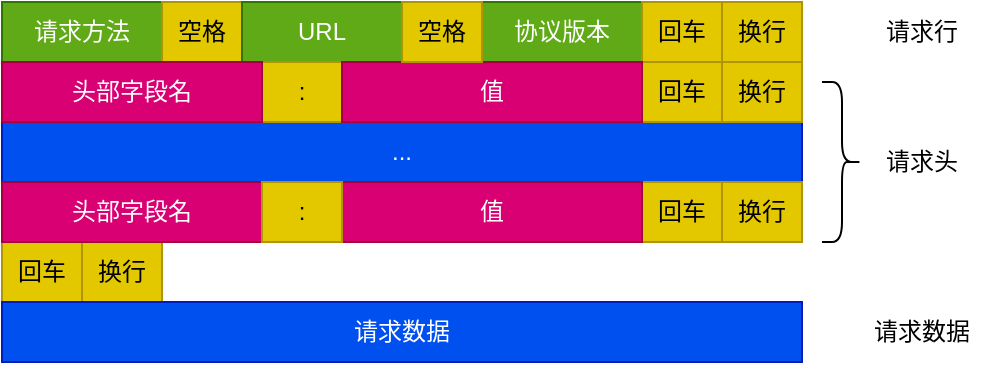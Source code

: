 <mxfile version="20.8.16" type="device" pages="4"><diagram name="请求报文结构" id="0Qkl0ig2YtH_kZS7vcyK"><mxGraphModel dx="2892" dy="1244" grid="1" gridSize="10" guides="1" tooltips="1" connect="1" arrows="1" fold="1" page="1" pageScale="1" pageWidth="827" pageHeight="1169" math="0" shadow="0"><root><mxCell id="0"/><mxCell id="1" parent="0"/><mxCell id="LO5Y3UwryaPDF3b4LERU-1" value="请求方法" style="rounded=0;whiteSpace=wrap;html=1;fillColor=#60a917;strokeColor=#2D7600;fontColor=#ffffff;" parent="1" vertex="1"><mxGeometry x="150" y="310" width="80" height="30" as="geometry"/></mxCell><mxCell id="LO5Y3UwryaPDF3b4LERU-2" value="头部字段名" style="rounded=0;whiteSpace=wrap;html=1;" parent="1" vertex="1"><mxGeometry x="150" y="340" width="120" height="30" as="geometry"/></mxCell><mxCell id="LO5Y3UwryaPDF3b4LERU-3" value="..." style="rounded=0;whiteSpace=wrap;html=1;fillColor=#0050ef;fontColor=#ffffff;strokeColor=#001DBC;" parent="1" vertex="1"><mxGeometry x="150" y="370" width="400" height="30" as="geometry"/></mxCell><mxCell id="LO5Y3UwryaPDF3b4LERU-4" value="头部字段名" style="rounded=0;whiteSpace=wrap;html=1;" parent="1" vertex="1"><mxGeometry x="150" y="400" width="120" height="30" as="geometry"/></mxCell><mxCell id="LO5Y3UwryaPDF3b4LERU-5" value="回车" style="rounded=0;whiteSpace=wrap;html=1;fillColor=#e3c800;strokeColor=#B09500;fontColor=#000000;" parent="1" vertex="1"><mxGeometry x="150" y="430" width="40" height="30" as="geometry"/></mxCell><mxCell id="LO5Y3UwryaPDF3b4LERU-7" value="换行" style="rounded=0;whiteSpace=wrap;html=1;fillColor=#e3c800;strokeColor=#B09500;fontColor=#000000;" parent="1" vertex="1"><mxGeometry x="190" y="430" width="40" height="30" as="geometry"/></mxCell><mxCell id="LO5Y3UwryaPDF3b4LERU-8" value="空格" style="rounded=0;whiteSpace=wrap;html=1;fillColor=#e3c800;strokeColor=#B09500;fontColor=#000000;" parent="1" vertex="1"><mxGeometry x="230" y="310" width="40" height="30" as="geometry"/></mxCell><mxCell id="LO5Y3UwryaPDF3b4LERU-9" value="URL" style="rounded=0;whiteSpace=wrap;html=1;fillColor=#60a917;strokeColor=#2D7600;fontColor=#ffffff;" parent="1" vertex="1"><mxGeometry x="270" y="310" width="80" height="30" as="geometry"/></mxCell><mxCell id="LO5Y3UwryaPDF3b4LERU-10" value="协议版本" style="rounded=0;whiteSpace=wrap;html=1;fillColor=#60a917;strokeColor=#2D7600;fontColor=#ffffff;" parent="1" vertex="1"><mxGeometry x="390" y="310" width="80" height="30" as="geometry"/></mxCell><mxCell id="LO5Y3UwryaPDF3b4LERU-11" value="回车" style="rounded=0;whiteSpace=wrap;html=1;fillColor=#e3c800;strokeColor=#B09500;fontColor=#000000;" parent="1" vertex="1"><mxGeometry x="470" y="310" width="40" height="30" as="geometry"/></mxCell><mxCell id="LO5Y3UwryaPDF3b4LERU-12" value="换行" style="rounded=0;whiteSpace=wrap;html=1;fillColor=#e3c800;strokeColor=#B09500;fontColor=#000000;" parent="1" vertex="1"><mxGeometry x="510" y="310" width="40" height="30" as="geometry"/></mxCell><mxCell id="LO5Y3UwryaPDF3b4LERU-13" value="回车" style="rounded=0;whiteSpace=wrap;html=1;fillColor=#e3c800;strokeColor=#B09500;fontColor=#000000;" parent="1" vertex="1"><mxGeometry x="470" y="340" width="40" height="30" as="geometry"/></mxCell><mxCell id="LO5Y3UwryaPDF3b4LERU-14" value="换行" style="rounded=0;whiteSpace=wrap;html=1;fillColor=#e3c800;strokeColor=#B09500;fontColor=#000000;" parent="1" vertex="1"><mxGeometry x="510" y="340" width="40" height="30" as="geometry"/></mxCell><mxCell id="LO5Y3UwryaPDF3b4LERU-15" value="回车" style="rounded=0;whiteSpace=wrap;html=1;fillColor=#e3c800;strokeColor=#B09500;fontColor=#000000;" parent="1" vertex="1"><mxGeometry x="470" y="400" width="40" height="30" as="geometry"/></mxCell><mxCell id="LO5Y3UwryaPDF3b4LERU-16" value="换行" style="rounded=0;whiteSpace=wrap;html=1;fillColor=#e3c800;strokeColor=#B09500;fontColor=#000000;" parent="1" vertex="1"><mxGeometry x="510" y="400" width="40" height="30" as="geometry"/></mxCell><mxCell id="LO5Y3UwryaPDF3b4LERU-17" value=":" style="rounded=0;whiteSpace=wrap;html=1;fillColor=#e3c800;fontColor=#000000;strokeColor=#B09500;" parent="1" vertex="1"><mxGeometry x="280" y="340" width="40" height="30" as="geometry"/></mxCell><mxCell id="LO5Y3UwryaPDF3b4LERU-20" value="值" style="rounded=0;whiteSpace=wrap;html=1;fillColor=#d80073;fontColor=#ffffff;strokeColor=#A50040;" parent="1" vertex="1"><mxGeometry x="320" y="400" width="150" height="30" as="geometry"/></mxCell><mxCell id="LO5Y3UwryaPDF3b4LERU-23" value="" style="shape=curlyBracket;whiteSpace=wrap;html=1;rounded=1;flipH=1;labelPosition=right;verticalLabelPosition=middle;align=left;verticalAlign=middle;" parent="1" vertex="1"><mxGeometry x="560" y="350" width="20" height="80" as="geometry"/></mxCell><mxCell id="LO5Y3UwryaPDF3b4LERU-24" value="请求行" style="text;strokeColor=none;align=center;fillColor=none;html=1;verticalAlign=middle;whiteSpace=wrap;rounded=0;" parent="1" vertex="1"><mxGeometry x="580" y="310" width="60" height="30" as="geometry"/></mxCell><mxCell id="LO5Y3UwryaPDF3b4LERU-25" value="请求头" style="text;strokeColor=none;align=center;fillColor=none;html=1;verticalAlign=middle;whiteSpace=wrap;rounded=0;" parent="1" vertex="1"><mxGeometry x="580" y="375" width="60" height="30" as="geometry"/></mxCell><mxCell id="LO5Y3UwryaPDF3b4LERU-26" value="请求数据" style="text;strokeColor=none;align=center;fillColor=none;html=1;verticalAlign=middle;whiteSpace=wrap;rounded=0;" parent="1" vertex="1"><mxGeometry x="580" y="460" width="60" height="30" as="geometry"/></mxCell><mxCell id="LO5Y3UwryaPDF3b4LERU-27" value="头部字段名" style="rounded=0;whiteSpace=wrap;html=1;fillColor=#d80073;fontColor=#ffffff;strokeColor=#A50040;" parent="1" vertex="1"><mxGeometry x="150" y="340" width="130" height="30" as="geometry"/></mxCell><mxCell id="LO5Y3UwryaPDF3b4LERU-28" value="头部字段名" style="rounded=0;whiteSpace=wrap;html=1;fillColor=#d80073;fontColor=#ffffff;strokeColor=#A50040;" parent="1" vertex="1"><mxGeometry x="150" y="400" width="130" height="30" as="geometry"/></mxCell><mxCell id="LO5Y3UwryaPDF3b4LERU-29" value="值" style="rounded=0;whiteSpace=wrap;html=1;fillColor=#d80073;fontColor=#ffffff;strokeColor=#A50040;" parent="1" vertex="1"><mxGeometry x="320" y="340" width="150" height="30" as="geometry"/></mxCell><mxCell id="LO5Y3UwryaPDF3b4LERU-34" value="请求数据" style="rounded=0;whiteSpace=wrap;html=1;fillColor=#0050ef;fontColor=#ffffff;strokeColor=#001DBC;" parent="1" vertex="1"><mxGeometry x="150" y="460" width="400" height="30" as="geometry"/></mxCell><mxCell id="LO5Y3UwryaPDF3b4LERU-35" value=":" style="rounded=0;whiteSpace=wrap;html=1;fillColor=#e3c800;fontColor=#000000;strokeColor=#B09500;" parent="1" vertex="1"><mxGeometry x="280" y="400" width="40" height="30" as="geometry"/></mxCell><mxCell id="y84KeA1ctpx-a8tgvJAa-1" value="空格" style="rounded=0;whiteSpace=wrap;html=1;fillColor=#e3c800;strokeColor=#B09500;fontColor=#000000;" parent="1" vertex="1"><mxGeometry x="350" y="310" width="40" height="30" as="geometry"/></mxCell></root></mxGraphModel></diagram><diagram id="SXwuMp-C3Y8XW5TmbAU_" name="响应报文结构"><mxGraphModel dx="2892" dy="1244" grid="1" gridSize="10" guides="1" tooltips="1" connect="1" arrows="1" fold="1" page="1" pageScale="1" pageWidth="827" pageHeight="1169" math="0" shadow="0"><root><mxCell id="0"/><mxCell id="1" parent="0"/><mxCell id="DX75Oa1QNK6AtsqqJjfp-1" value="版本" style="rounded=0;whiteSpace=wrap;html=1;fillColor=#60a917;strokeColor=#2D7600;fontColor=#ffffff;" parent="1" vertex="1"><mxGeometry x="150" y="310" width="80" height="30" as="geometry"/></mxCell><mxCell id="DX75Oa1QNK6AtsqqJjfp-3" value="..." style="rounded=0;whiteSpace=wrap;html=1;fillColor=#0050ef;fontColor=#ffffff;strokeColor=#001DBC;" parent="1" vertex="1"><mxGeometry x="150" y="370" width="400" height="30" as="geometry"/></mxCell><mxCell id="DX75Oa1QNK6AtsqqJjfp-5" value="回车" style="rounded=0;whiteSpace=wrap;html=1;fillColor=#e3c800;fontColor=#000000;strokeColor=#B09500;" parent="1" vertex="1"><mxGeometry x="150" y="430" width="40" height="30" as="geometry"/></mxCell><mxCell id="DX75Oa1QNK6AtsqqJjfp-6" value="请求数据" style="rounded=0;whiteSpace=wrap;html=1;" parent="1" vertex="1"><mxGeometry x="150" y="460" width="390" height="30" as="geometry"/></mxCell><mxCell id="DX75Oa1QNK6AtsqqJjfp-7" value="换行" style="rounded=0;whiteSpace=wrap;html=1;fillColor=#e3c800;fontColor=#000000;strokeColor=#B09500;" parent="1" vertex="1"><mxGeometry x="190" y="430" width="40" height="30" as="geometry"/></mxCell><mxCell id="DX75Oa1QNK6AtsqqJjfp-8" value="空格" style="rounded=0;whiteSpace=wrap;html=1;fillColor=#e3c800;fontColor=#000000;strokeColor=#B09500;" parent="1" vertex="1"><mxGeometry x="230" y="310" width="40" height="30" as="geometry"/></mxCell><mxCell id="DX75Oa1QNK6AtsqqJjfp-9" value="状态码" style="rounded=0;whiteSpace=wrap;html=1;fillColor=#60a917;strokeColor=#2D7600;fontColor=#ffffff;" parent="1" vertex="1"><mxGeometry x="270" y="310" width="80" height="30" as="geometry"/></mxCell><mxCell id="DX75Oa1QNK6AtsqqJjfp-10" value="短语" style="rounded=0;whiteSpace=wrap;html=1;fillColor=#60a917;strokeColor=#2D7600;fontColor=#ffffff;" parent="1" vertex="1"><mxGeometry x="390" y="310" width="80" height="30" as="geometry"/></mxCell><mxCell id="DX75Oa1QNK6AtsqqJjfp-11" value="回车" style="rounded=0;whiteSpace=wrap;html=1;fillColor=#e3c800;fontColor=#000000;strokeColor=#B09500;" parent="1" vertex="1"><mxGeometry x="470" y="310" width="40" height="30" as="geometry"/></mxCell><mxCell id="DX75Oa1QNK6AtsqqJjfp-12" value="换行" style="rounded=0;whiteSpace=wrap;html=1;fillColor=#e3c800;fontColor=#000000;strokeColor=#B09500;" parent="1" vertex="1"><mxGeometry x="510" y="310" width="40" height="30" as="geometry"/></mxCell><mxCell id="DX75Oa1QNK6AtsqqJjfp-13" value="回车" style="rounded=0;whiteSpace=wrap;html=1;fillColor=#e3c800;fontColor=#000000;strokeColor=#B09500;" parent="1" vertex="1"><mxGeometry x="470" y="340" width="40" height="30" as="geometry"/></mxCell><mxCell id="DX75Oa1QNK6AtsqqJjfp-15" value="回车" style="rounded=0;whiteSpace=wrap;html=1;fillColor=#e3c800;fontColor=#000000;strokeColor=#B09500;" parent="1" vertex="1"><mxGeometry x="470" y="400" width="40" height="30" as="geometry"/></mxCell><mxCell id="DX75Oa1QNK6AtsqqJjfp-20" value="值" style="rounded=0;whiteSpace=wrap;html=1;fillColor=#d80073;fontColor=#ffffff;strokeColor=#A50040;" parent="1" vertex="1"><mxGeometry x="340" y="400" width="130" height="30" as="geometry"/></mxCell><mxCell id="DX75Oa1QNK6AtsqqJjfp-21" value="" style="shape=curlyBracket;whiteSpace=wrap;html=1;rounded=1;flipH=1;labelPosition=right;verticalLabelPosition=middle;align=left;verticalAlign=middle;" parent="1" vertex="1"><mxGeometry x="560" y="340" width="20" height="90" as="geometry"/></mxCell><mxCell id="DX75Oa1QNK6AtsqqJjfp-22" value="状态行" style="text;strokeColor=none;align=center;fillColor=none;html=1;verticalAlign=middle;whiteSpace=wrap;rounded=0;" parent="1" vertex="1"><mxGeometry x="580" y="310" width="60" height="30" as="geometry"/></mxCell><mxCell id="DX75Oa1QNK6AtsqqJjfp-23" value="响应头" style="text;strokeColor=none;align=center;fillColor=none;html=1;verticalAlign=middle;whiteSpace=wrap;rounded=0;" parent="1" vertex="1"><mxGeometry x="580" y="370" width="60" height="30" as="geometry"/></mxCell><mxCell id="DX75Oa1QNK6AtsqqJjfp-24" value="响应数据" style="text;strokeColor=none;align=center;fillColor=none;html=1;verticalAlign=middle;whiteSpace=wrap;rounded=0;" parent="1" vertex="1"><mxGeometry x="580" y="460" width="60" height="30" as="geometry"/></mxCell><mxCell id="DX75Oa1QNK6AtsqqJjfp-25" value="头部字段名" style="rounded=0;whiteSpace=wrap;html=1;fillColor=#d80073;fontColor=#ffffff;strokeColor=#A50040;" parent="1" vertex="1"><mxGeometry x="150" y="340" width="150" height="30" as="geometry"/></mxCell><mxCell id="DX75Oa1QNK6AtsqqJjfp-26" value="头部字段名" style="rounded=0;whiteSpace=wrap;html=1;fillColor=#d80073;fontColor=#ffffff;strokeColor=#A50040;" parent="1" vertex="1"><mxGeometry x="150" y="400" width="150" height="30" as="geometry"/></mxCell><mxCell id="DX75Oa1QNK6AtsqqJjfp-27" value="值" style="rounded=0;whiteSpace=wrap;html=1;fillColor=#d80073;fontColor=#ffffff;strokeColor=#A50040;" parent="1" vertex="1"><mxGeometry x="340" y="340" width="130" height="30" as="geometry"/></mxCell><mxCell id="DX75Oa1QNK6AtsqqJjfp-28" value="请求数据" style="rounded=0;whiteSpace=wrap;html=1;" parent="1" vertex="1"><mxGeometry x="150" y="460" width="390" height="30" as="geometry"/></mxCell><mxCell id="DX75Oa1QNK6AtsqqJjfp-29" value="请求数据" style="rounded=0;whiteSpace=wrap;html=1;" parent="1" vertex="1"><mxGeometry x="150" y="460" width="390" height="30" as="geometry"/></mxCell><mxCell id="DX75Oa1QNK6AtsqqJjfp-30" value="响应数据" style="rounded=0;whiteSpace=wrap;html=1;fillColor=#0050ef;fontColor=#ffffff;strokeColor=#001DBC;" parent="1" vertex="1"><mxGeometry x="150" y="460" width="400" height="30" as="geometry"/></mxCell><mxCell id="DX75Oa1QNK6AtsqqJjfp-31" value=":" style="rounded=0;whiteSpace=wrap;html=1;fillColor=#e3c800;fontColor=#000000;strokeColor=#B09500;" parent="1" vertex="1"><mxGeometry x="300" y="340" width="40" height="30" as="geometry"/></mxCell><mxCell id="DX75Oa1QNK6AtsqqJjfp-32" value="空格" style="rounded=0;whiteSpace=wrap;html=1;fillColor=#e3c800;fontColor=#000000;strokeColor=#B09500;" parent="1" vertex="1"><mxGeometry x="350" y="310" width="40" height="30" as="geometry"/></mxCell><mxCell id="vbwHGHe8Hdhmr8EQ_-Lq-5" value=":" style="rounded=0;whiteSpace=wrap;html=1;fillColor=#e3c800;fontColor=#000000;strokeColor=#B09500;" vertex="1" parent="1"><mxGeometry x="300" y="400" width="40" height="30" as="geometry"/></mxCell><mxCell id="vbwHGHe8Hdhmr8EQ_-Lq-6" value="换行" style="rounded=0;whiteSpace=wrap;html=1;fillColor=#e3c800;fontColor=#000000;strokeColor=#B09500;" vertex="1" parent="1"><mxGeometry x="510" y="340" width="40" height="30" as="geometry"/></mxCell><mxCell id="vbwHGHe8Hdhmr8EQ_-Lq-9" value="换行" style="rounded=0;whiteSpace=wrap;html=1;fillColor=#e3c800;fontColor=#000000;strokeColor=#B09500;" vertex="1" parent="1"><mxGeometry x="510" y="400" width="40" height="30" as="geometry"/></mxCell></root></mxGraphModel></diagram><diagram id="M72B-FF4gluJ0BrHsWmk" name="Http通讯流程"><mxGraphModel dx="2892" dy="1244" grid="1" gridSize="10" guides="1" tooltips="1" connect="1" arrows="1" fold="1" page="1" pageScale="1" pageWidth="827" pageHeight="1169" math="0" shadow="0"><root><mxCell id="0"/><mxCell id="1" parent="0"/><mxCell id="FZVslqaZ-pu-OiAp4MbL-1" value="Web Browser&lt;br&gt;Html、Css、Javascript..." style="rounded=1;whiteSpace=wrap;html=1;" parent="1" vertex="1"><mxGeometry x="360" y="410" width="150" height="60" as="geometry"/></mxCell><mxCell id="FZVslqaZ-pu-OiAp4MbL-2" value="Http Server&lt;br&gt;Tomcat、Apache..." style="rounded=1;whiteSpace=wrap;html=1;" parent="1" vertex="1"><mxGeometry x="640" y="320" width="140" height="60" as="geometry"/></mxCell><mxCell id="FZVslqaZ-pu-OiAp4MbL-3" value="CGI Program&lt;br&gt;Java、Ptyhon..." style="rounded=1;whiteSpace=wrap;html=1;" parent="1" vertex="1"><mxGeometry x="640" y="410" width="140" height="60" as="geometry"/></mxCell><mxCell id="FZVslqaZ-pu-OiAp4MbL-5" value="Database&lt;br&gt;MySQL、SQLServer..." style="rounded=1;whiteSpace=wrap;html=1;" parent="1" vertex="1"><mxGeometry x="640" y="500" width="140" height="60" as="geometry"/></mxCell><mxCell id="FZVslqaZ-pu-OiAp4MbL-6" value="" style="endArrow=classic;startArrow=classic;html=1;rounded=0;exitX=1;exitY=0.5;exitDx=0;exitDy=0;entryX=0;entryY=0.5;entryDx=0;entryDy=0;edgeStyle=orthogonalEdgeStyle;" parent="1" source="FZVslqaZ-pu-OiAp4MbL-1" target="FZVslqaZ-pu-OiAp4MbL-2" edge="1"><mxGeometry width="50" height="50" relative="1" as="geometry"><mxPoint x="510" y="470" as="sourcePoint"/><mxPoint x="560" y="420" as="targetPoint"/></mxGeometry></mxCell><mxCell id="FZVslqaZ-pu-OiAp4MbL-7" value="&lt;font style=&quot;font-size: 19px;&quot;&gt;Http Protocal&lt;/font&gt;" style="edgeLabel;html=1;align=center;verticalAlign=middle;resizable=0;points=[];" parent="FZVslqaZ-pu-OiAp4MbL-6" vertex="1" connectable="0"><mxGeometry x="0.105" y="2" relative="1" as="geometry"><mxPoint as="offset"/></mxGeometry></mxCell><mxCell id="FZVslqaZ-pu-OiAp4MbL-8" value="" style="endArrow=classic;startArrow=classic;html=1;rounded=0;entryX=0.5;entryY=1;entryDx=0;entryDy=0;exitX=0.5;exitY=0;exitDx=0;exitDy=0;" parent="1" source="FZVslqaZ-pu-OiAp4MbL-3" target="FZVslqaZ-pu-OiAp4MbL-2" edge="1"><mxGeometry width="50" height="50" relative="1" as="geometry"><mxPoint x="610" y="450" as="sourcePoint"/><mxPoint x="660" y="400" as="targetPoint"/></mxGeometry></mxCell><mxCell id="FZVslqaZ-pu-OiAp4MbL-10" value="" style="endArrow=classic;startArrow=classic;html=1;rounded=0;entryX=0.5;entryY=1;entryDx=0;entryDy=0;exitX=0.5;exitY=0;exitDx=0;exitDy=0;" parent="1" source="FZVslqaZ-pu-OiAp4MbL-5" target="FZVslqaZ-pu-OiAp4MbL-3" edge="1"><mxGeometry width="50" height="50" relative="1" as="geometry"><mxPoint x="700" y="440" as="sourcePoint"/><mxPoint x="700" y="400" as="targetPoint"/></mxGeometry></mxCell></root></mxGraphModel></diagram><diagram id="CeAAY-EvFVm-cK92mjrk" name="URL组成"><mxGraphModel dx="2892" dy="1244" grid="1" gridSize="10" guides="1" tooltips="1" connect="1" arrows="1" fold="1" page="1" pageScale="1" pageWidth="827" pageHeight="1169" math="0" shadow="0"><root><mxCell id="0"/><mxCell id="1" parent="0"/><mxCell id="2wVj8Wl2ALZ6FMJSGRuJ-1" value="&lt;font color=&quot;#ff0000&quot;&gt;http&lt;/font&gt;://&lt;font color=&quot;#00ff00&quot;&gt;localhost&lt;/font&gt;:&lt;font color=&quot;#0000ff&quot;&gt;8080&lt;/font&gt;/hello/greeting.html" style="text;strokeColor=none;align=center;fillColor=none;html=1;verticalAlign=middle;whiteSpace=wrap;rounded=0;fontSize=25;" parent="1" vertex="1"><mxGeometry x="238" y="497.5" width="442" height="30" as="geometry"/></mxCell><mxCell id="2wVj8Wl2ALZ6FMJSGRuJ-2" value="" style="shape=curlyBracket;whiteSpace=wrap;html=1;rounded=1;flipH=1;labelPosition=right;verticalLabelPosition=middle;align=left;verticalAlign=middle;rotation=90;" parent="1" vertex="1"><mxGeometry x="253" y="525" width="20" height="40" as="geometry"/></mxCell><mxCell id="2wVj8Wl2ALZ6FMJSGRuJ-3" value="" style="shape=curlyBracket;whiteSpace=wrap;html=1;rounded=1;flipH=1;labelPosition=right;verticalLabelPosition=middle;align=left;verticalAlign=middle;rotation=90;" parent="1" vertex="1"><mxGeometry x="340.5" y="497.5" width="20" height="95" as="geometry"/></mxCell><mxCell id="2wVj8Wl2ALZ6FMJSGRuJ-4" value="" style="shape=curlyBracket;whiteSpace=wrap;html=1;rounded=1;flipH=1;labelPosition=right;verticalLabelPosition=middle;align=left;verticalAlign=middle;rotation=90;" parent="1" vertex="1"><mxGeometry x="426.75" y="518.75" width="20" height="52.5" as="geometry"/></mxCell><mxCell id="2wVj8Wl2ALZ6FMJSGRuJ-5" value="" style="shape=curlyBracket;whiteSpace=wrap;html=1;rounded=1;flipH=1;labelPosition=right;verticalLabelPosition=middle;align=left;verticalAlign=middle;rotation=90;" parent="1" vertex="1"><mxGeometry x="562.38" y="439.38" width="20" height="211.25" as="geometry"/></mxCell><mxCell id="2wVj8Wl2ALZ6FMJSGRuJ-6" value="协议&lt;br style=&quot;font-size: 19px;&quot;&gt;Protocal" style="text;align=center;html=1;verticalAlign=middle;whiteSpace=wrap;rounded=0;fontSize=19;fillStyle=auto;fontColor=#FF0000;" parent="1" vertex="1"><mxGeometry x="233.63" y="562" width="60" height="45" as="geometry"/></mxCell><mxCell id="2wVj8Wl2ALZ6FMJSGRuJ-7" value="主机&lt;br style=&quot;font-size: 19px;&quot;&gt;Host" style="text;strokeColor=none;align=center;fillColor=none;html=1;verticalAlign=middle;whiteSpace=wrap;rounded=0;fontSize=19;fontColor=#00FF00;" parent="1" vertex="1"><mxGeometry x="321.13" y="562" width="60" height="45" as="geometry"/></mxCell><mxCell id="2wVj8Wl2ALZ6FMJSGRuJ-8" value="端口&lt;br style=&quot;font-size: 19px;&quot;&gt;Port" style="text;strokeColor=none;align=center;fillColor=none;html=1;verticalAlign=middle;whiteSpace=wrap;rounded=0;fontSize=19;fontColor=#0000FF;" parent="1" vertex="1"><mxGeometry x="407.38" y="562" width="60" height="45" as="geometry"/></mxCell><mxCell id="2wVj8Wl2ALZ6FMJSGRuJ-9" value="文件名" style="text;strokeColor=none;align=center;fillColor=none;html=1;verticalAlign=middle;whiteSpace=wrap;rounded=0;fontSize=19;" parent="1" vertex="1"><mxGeometry x="542.38" y="562" width="60" height="30" as="geometry"/></mxCell></root></mxGraphModel></diagram></mxfile>